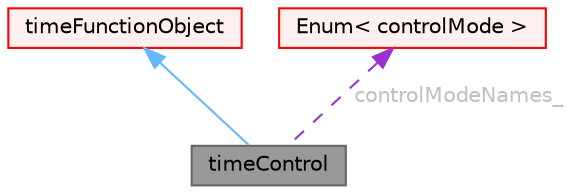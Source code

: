 digraph "timeControl"
{
 // LATEX_PDF_SIZE
  bgcolor="transparent";
  edge [fontname=Helvetica,fontsize=10,labelfontname=Helvetica,labelfontsize=10];
  node [fontname=Helvetica,fontsize=10,shape=box,height=0.2,width=0.4];
  Node1 [id="Node000001",label="timeControl",height=0.2,width=0.4,color="gray40", fillcolor="grey60", style="filled", fontcolor="black",tooltip="Wrapper around functionObjects to add time control."];
  Node2 -> Node1 [id="edge1_Node000001_Node000002",dir="back",color="steelblue1",style="solid",tooltip=" "];
  Node2 [id="Node000002",label="timeFunctionObject",height=0.2,width=0.4,color="red", fillcolor="#FFF0F0", style="filled",URL="$classFoam_1_1functionObjects_1_1timeFunctionObject.html",tooltip="Virtual base class for function objects with a reference to Time."];
  Node34 -> Node1 [id="edge2_Node000001_Node000034",dir="back",color="darkorchid3",style="dashed",tooltip=" ",label=" controlModeNames_",fontcolor="grey" ];
  Node34 [id="Node000034",label="Enum\< controlMode \>",height=0.2,width=0.4,color="red", fillcolor="#FFF0F0", style="filled",URL="$classFoam_1_1Enum.html",tooltip=" "];
}
